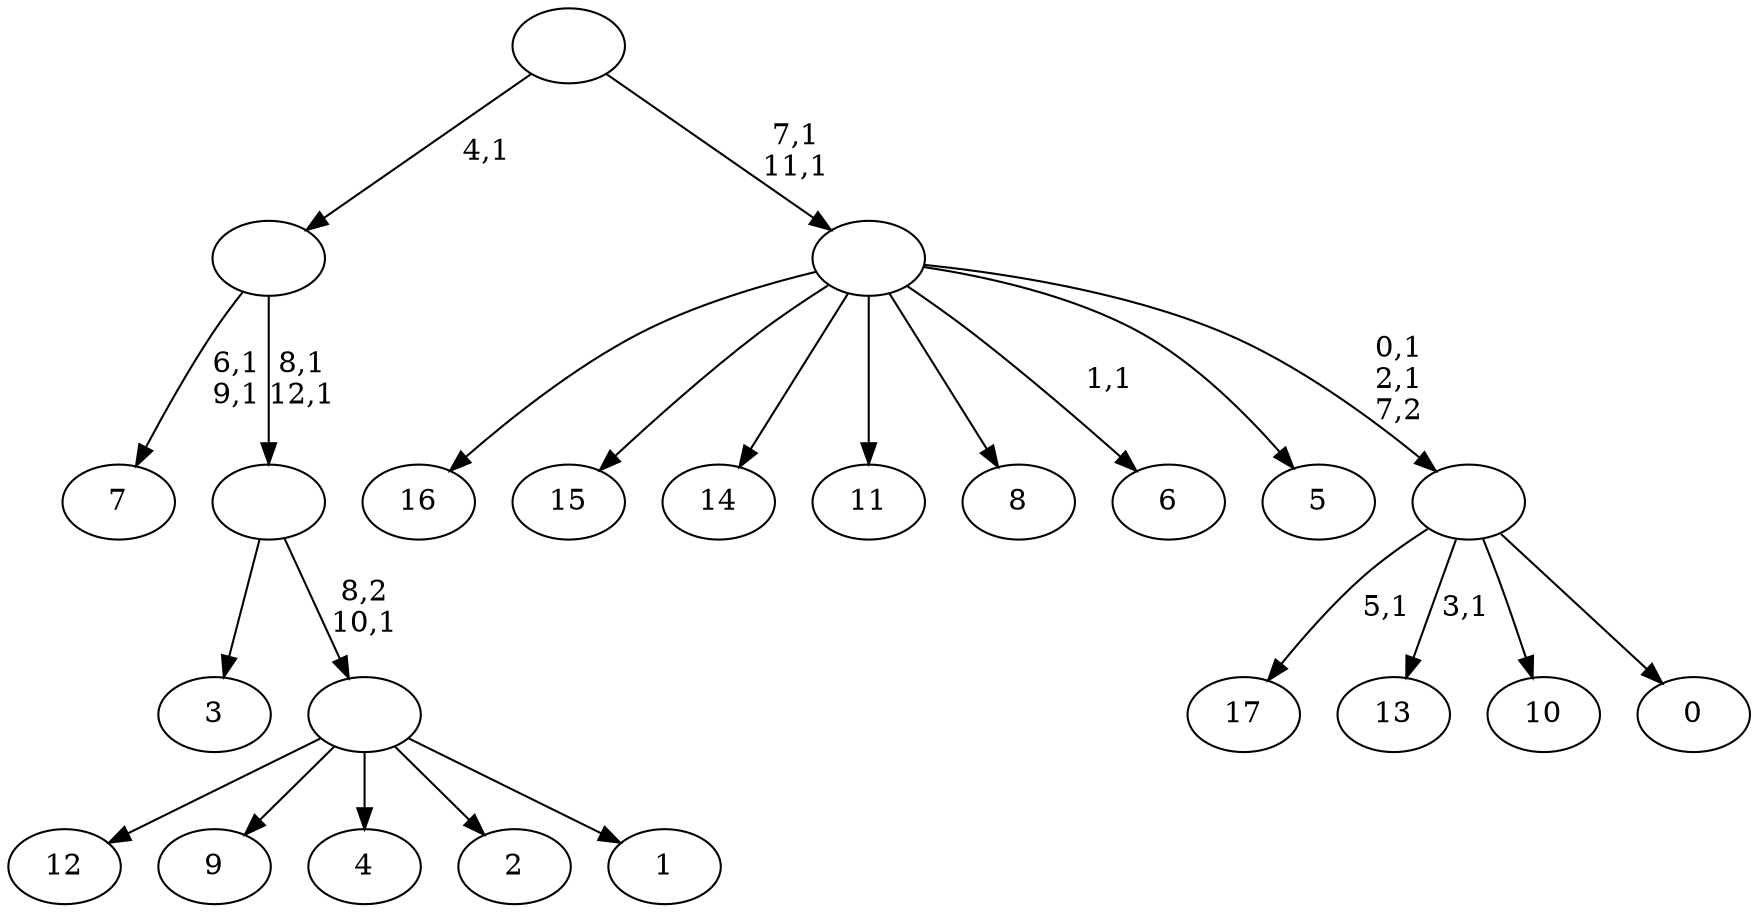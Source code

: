 digraph T {
	31 [label="17"]
	29 [label="16"]
	28 [label="15"]
	27 [label="14"]
	26 [label="13"]
	24 [label="12"]
	23 [label="11"]
	22 [label="10"]
	21 [label="9"]
	20 [label="8"]
	19 [label="7"]
	16 [label="6"]
	14 [label="5"]
	13 [label="4"]
	12 [label="3"]
	11 [label="2"]
	10 [label="1"]
	9 [label=""]
	8 [label=""]
	6 [label=""]
	5 [label="0"]
	4 [label=""]
	2 [label=""]
	0 [label=""]
	9 -> 24 [label=""]
	9 -> 21 [label=""]
	9 -> 13 [label=""]
	9 -> 11 [label=""]
	9 -> 10 [label=""]
	8 -> 12 [label=""]
	8 -> 9 [label="8,2\n10,1"]
	6 -> 8 [label="8,1\n12,1"]
	6 -> 19 [label="6,1\n9,1"]
	4 -> 26 [label="3,1"]
	4 -> 31 [label="5,1"]
	4 -> 22 [label=""]
	4 -> 5 [label=""]
	2 -> 4 [label="0,1\n2,1\n7,2"]
	2 -> 16 [label="1,1"]
	2 -> 29 [label=""]
	2 -> 28 [label=""]
	2 -> 27 [label=""]
	2 -> 23 [label=""]
	2 -> 20 [label=""]
	2 -> 14 [label=""]
	0 -> 2 [label="7,1\n11,1"]
	0 -> 6 [label="4,1"]
}
